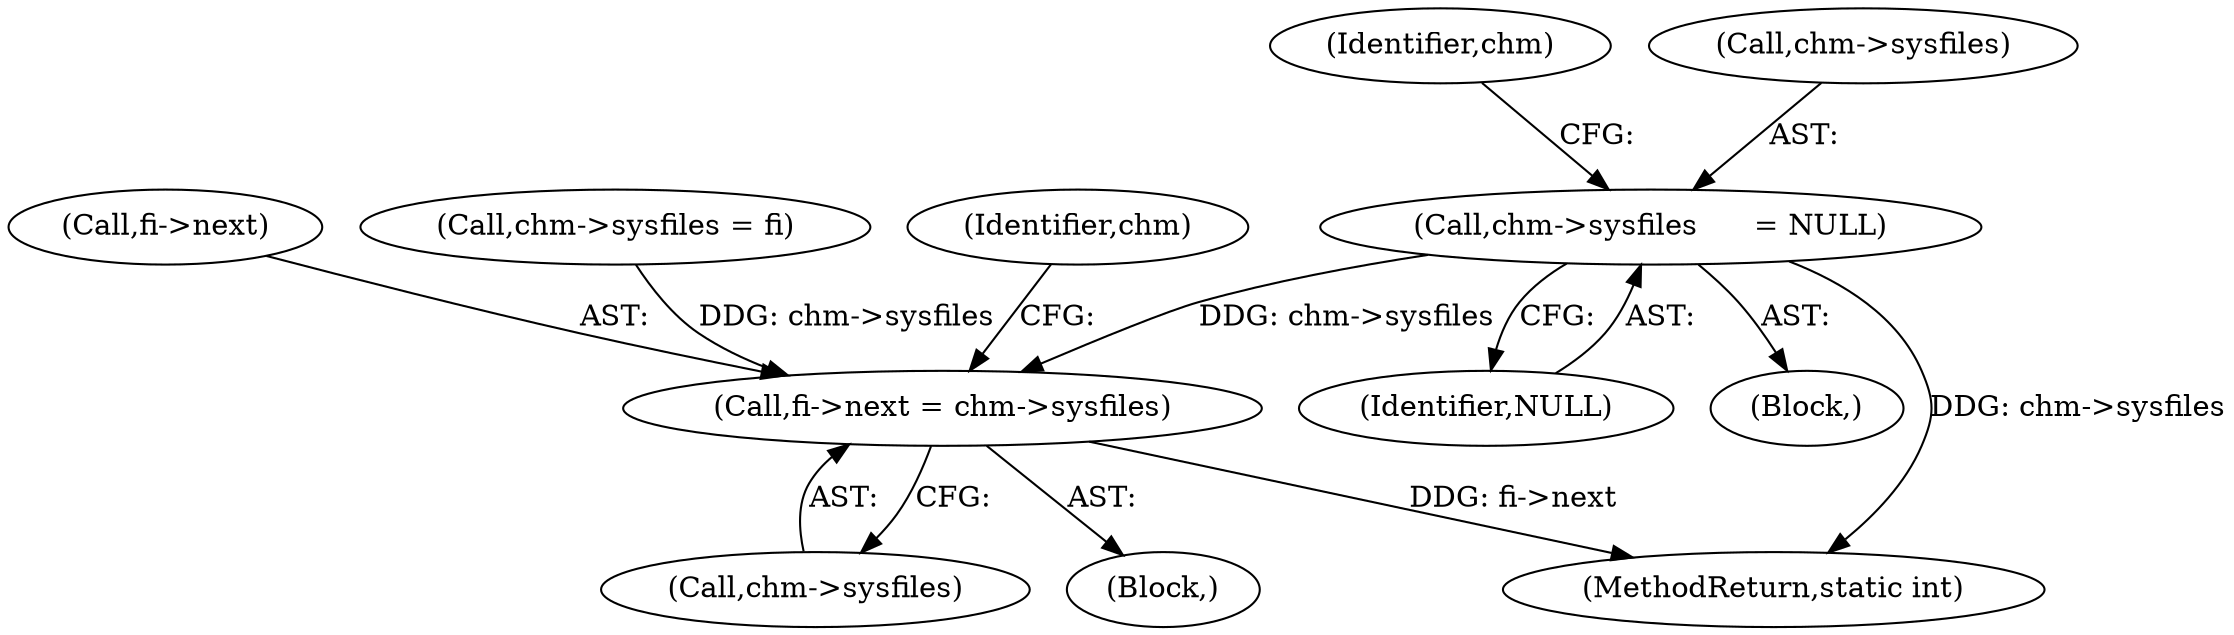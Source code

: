 digraph "0_libmspack_2f084136cfe0d05e5bf5703f3e83c6d955234b4d@pointer" {
"1000157" [label="(Call,chm->sysfiles      = NULL)"];
"1001012" [label="(Call,fi->next = chm->sysfiles)"];
"1000130" [label="(Block,)"];
"1001016" [label="(Call,chm->sysfiles)"];
"1001013" [label="(Call,fi->next)"];
"1001059" [label="(MethodReturn,static int)"];
"1000164" [label="(Identifier,chm)"];
"1001012" [label="(Call,fi->next = chm->sysfiles)"];
"1001019" [label="(Call,chm->sysfiles = fi)"];
"1000157" [label="(Call,chm->sysfiles      = NULL)"];
"1000932" [label="(Block,)"];
"1001021" [label="(Identifier,chm)"];
"1000158" [label="(Call,chm->sysfiles)"];
"1000161" [label="(Identifier,NULL)"];
"1000157" -> "1000130"  [label="AST: "];
"1000157" -> "1000161"  [label="CFG: "];
"1000158" -> "1000157"  [label="AST: "];
"1000161" -> "1000157"  [label="AST: "];
"1000164" -> "1000157"  [label="CFG: "];
"1000157" -> "1001059"  [label="DDG: chm->sysfiles"];
"1000157" -> "1001012"  [label="DDG: chm->sysfiles"];
"1001012" -> "1000932"  [label="AST: "];
"1001012" -> "1001016"  [label="CFG: "];
"1001013" -> "1001012"  [label="AST: "];
"1001016" -> "1001012"  [label="AST: "];
"1001021" -> "1001012"  [label="CFG: "];
"1001012" -> "1001059"  [label="DDG: fi->next"];
"1001019" -> "1001012"  [label="DDG: chm->sysfiles"];
}
